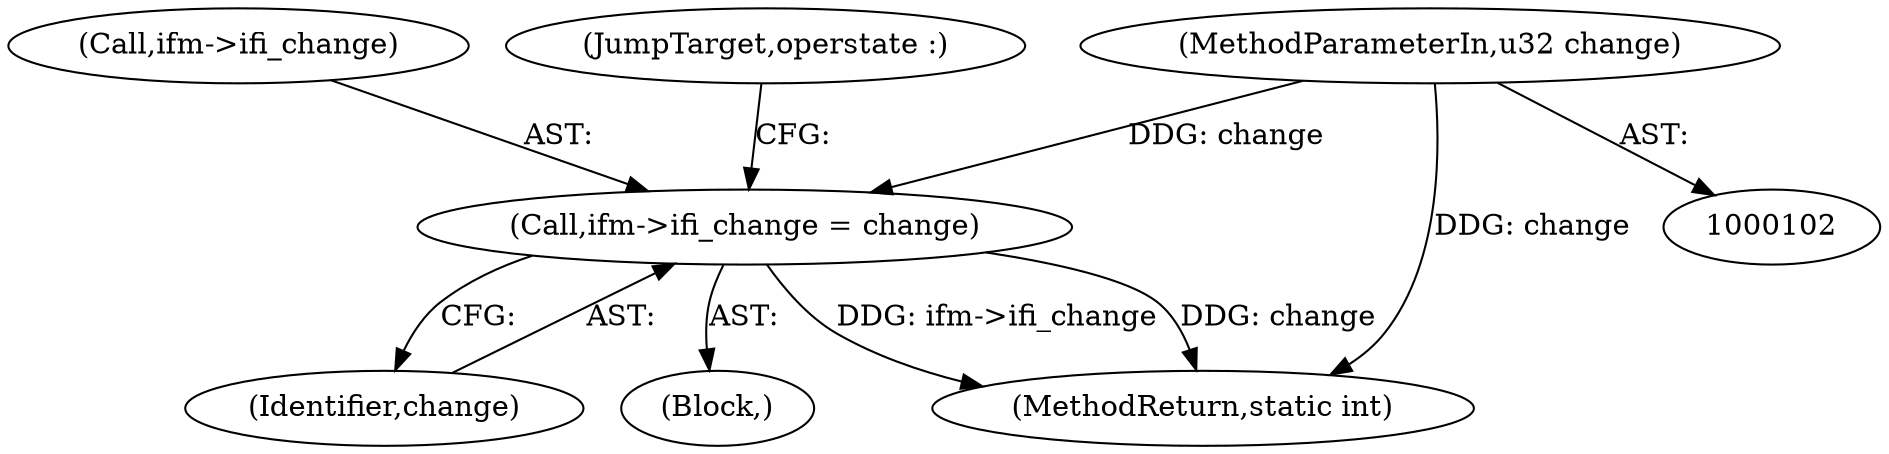 digraph "0_linux_84d73cd3fb142bf1298a8c13fd4ca50fd2432372@pointer" {
"1000177" [label="(Call,ifm->ifi_change = change)"];
"1000108" [label="(MethodParameterIn,u32 change)"];
"1000108" [label="(MethodParameterIn,u32 change)"];
"1000181" [label="(Identifier,change)"];
"1000177" [label="(Call,ifm->ifi_change = change)"];
"1000111" [label="(Block,)"];
"1000546" [label="(MethodReturn,static int)"];
"1000178" [label="(Call,ifm->ifi_change)"];
"1000182" [label="(JumpTarget,operstate :)"];
"1000177" -> "1000111"  [label="AST: "];
"1000177" -> "1000181"  [label="CFG: "];
"1000178" -> "1000177"  [label="AST: "];
"1000181" -> "1000177"  [label="AST: "];
"1000182" -> "1000177"  [label="CFG: "];
"1000177" -> "1000546"  [label="DDG: ifm->ifi_change"];
"1000177" -> "1000546"  [label="DDG: change"];
"1000108" -> "1000177"  [label="DDG: change"];
"1000108" -> "1000102"  [label="AST: "];
"1000108" -> "1000546"  [label="DDG: change"];
}
